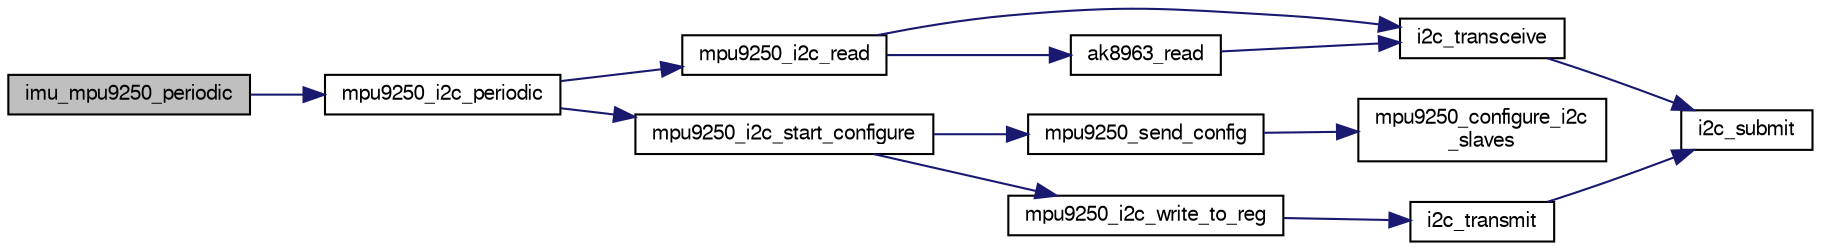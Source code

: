 digraph "imu_mpu9250_periodic"
{
  edge [fontname="FreeSans",fontsize="10",labelfontname="FreeSans",labelfontsize="10"];
  node [fontname="FreeSans",fontsize="10",shape=record];
  rankdir="LR";
  Node1 [label="imu_mpu9250_periodic",height=0.2,width=0.4,color="black", fillcolor="grey75", style="filled", fontcolor="black"];
  Node1 -> Node2 [color="midnightblue",fontsize="10",style="solid",fontname="FreeSans"];
  Node2 [label="mpu9250_i2c_periodic",height=0.2,width=0.4,color="black", fillcolor="white", style="filled",URL="$mpu9250__i2c_8h.html#a9186a17bab6df9561bd3f4bb088fa99e",tooltip="convenience function: read or start configuration if not already initialized "];
  Node2 -> Node3 [color="midnightblue",fontsize="10",style="solid",fontname="FreeSans"];
  Node3 [label="mpu9250_i2c_read",height=0.2,width=0.4,color="black", fillcolor="white", style="filled",URL="$mpu9250__i2c_8h.html#a64969bf12980c6f6a338452f2552fc91"];
  Node3 -> Node4 [color="midnightblue",fontsize="10",style="solid",fontname="FreeSans"];
  Node4 [label="i2c_transceive",height=0.2,width=0.4,color="black", fillcolor="white", style="filled",URL="$group__i2c.html#gafb731922c9fb73255aa4cc11e34bfbd6",tooltip="Submit a write/read transaction. "];
  Node4 -> Node5 [color="midnightblue",fontsize="10",style="solid",fontname="FreeSans"];
  Node5 [label="i2c_submit",height=0.2,width=0.4,color="black", fillcolor="white", style="filled",URL="$group__i2c.html#ga4eed48e542a9c71b93372f5a38d7e367",tooltip="Submit a I2C transaction. "];
  Node3 -> Node6 [color="midnightblue",fontsize="10",style="solid",fontname="FreeSans"];
  Node6 [label="ak8963_read",height=0.2,width=0.4,color="black", fillcolor="white", style="filled",URL="$ak8963_8c.html#adfac2f0ad8cc1dd43748e5a850139c0c"];
  Node6 -> Node4 [color="midnightblue",fontsize="10",style="solid",fontname="FreeSans"];
  Node2 -> Node7 [color="midnightblue",fontsize="10",style="solid",fontname="FreeSans"];
  Node7 [label="mpu9250_i2c_start_configure",height=0.2,width=0.4,color="black", fillcolor="white", style="filled",URL="$mpu9250__i2c_8h.html#aa6574d578c0a32f04893e3119a102ee6"];
  Node7 -> Node8 [color="midnightblue",fontsize="10",style="solid",fontname="FreeSans"];
  Node8 [label="mpu9250_send_config",height=0.2,width=0.4,color="black", fillcolor="white", style="filled",URL="$mpu9250_8c.html#a5a845891a5217c8082995fbbf9c94653",tooltip="Configuration sequence called once before normal use. "];
  Node8 -> Node9 [color="midnightblue",fontsize="10",style="solid",fontname="FreeSans"];
  Node9 [label="mpu9250_configure_i2c\l_slaves",height=0.2,width=0.4,color="black", fillcolor="white", style="filled",URL="$mpu9250_8h.html#ad8c9bdb9e4d73f97f5b3daceb9e6e31b",tooltip="Configure I2C slaves of the MPU. "];
  Node7 -> Node10 [color="midnightblue",fontsize="10",style="solid",fontname="FreeSans"];
  Node10 [label="mpu9250_i2c_write_to_reg",height=0.2,width=0.4,color="black", fillcolor="white", style="filled",URL="$mpu9250__i2c_8c.html#a34dd744ef31f8ad77b63bb75d3e64c1f"];
  Node10 -> Node11 [color="midnightblue",fontsize="10",style="solid",fontname="FreeSans"];
  Node11 [label="i2c_transmit",height=0.2,width=0.4,color="black", fillcolor="white", style="filled",URL="$group__i2c.html#ga54405aa058f14a143b8b1b5380015927",tooltip="Submit a write only transaction. "];
  Node11 -> Node5 [color="midnightblue",fontsize="10",style="solid",fontname="FreeSans"];
}
